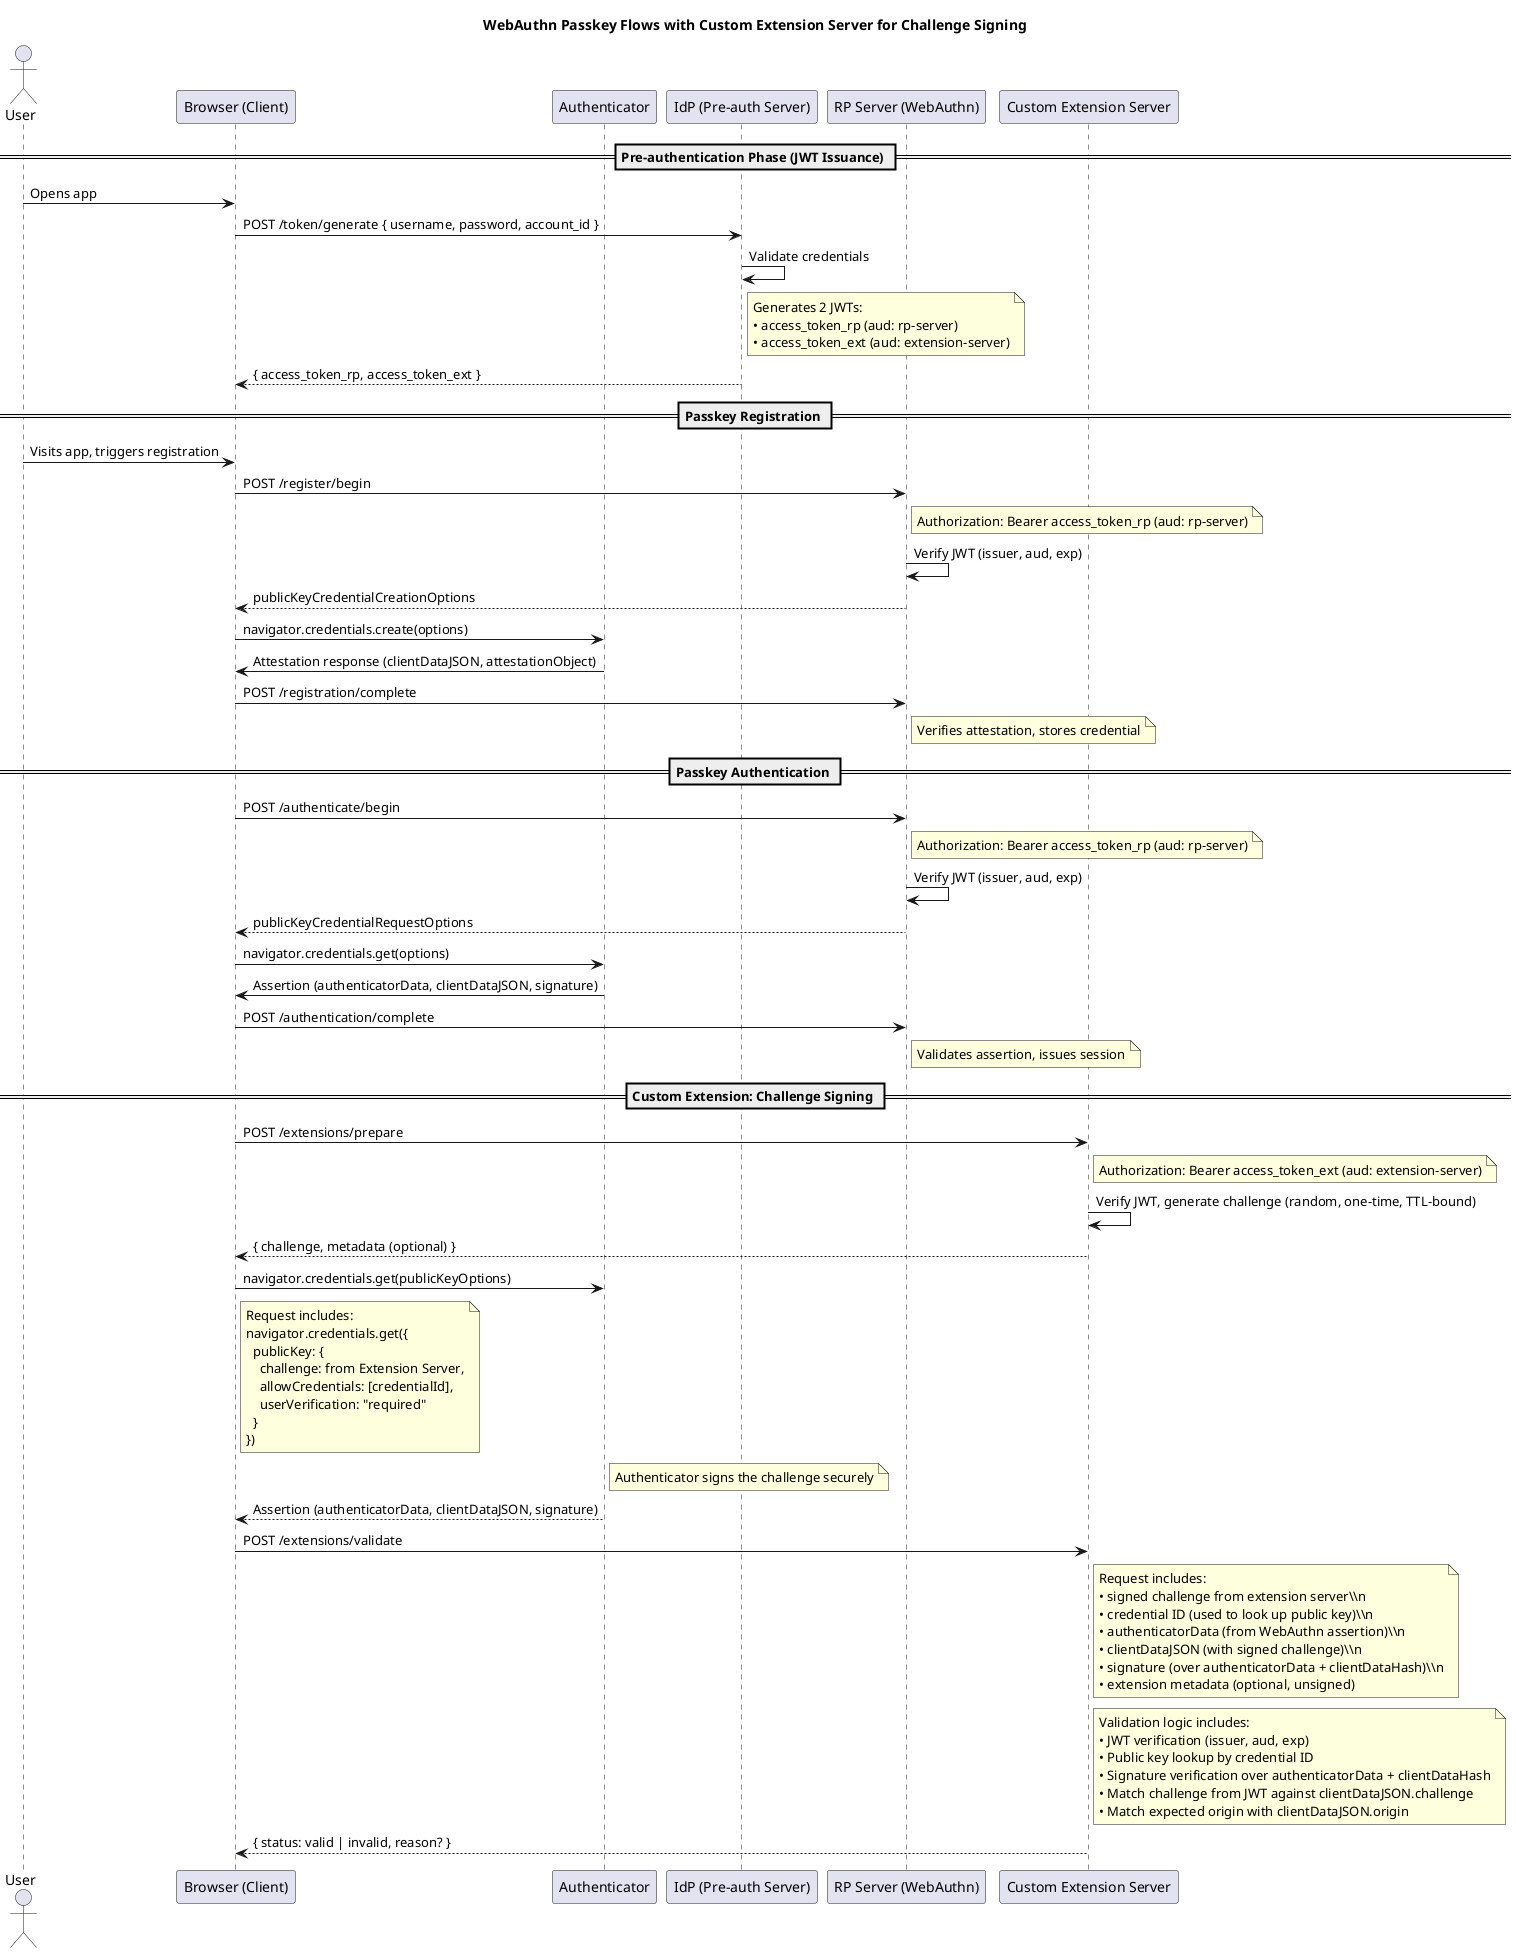 @startuml
title WebAuthn Passkey Flows with Custom Extension Server for Challenge Signing

actor User
participant "Browser (Client)" as Browser
participant "Authenticator" as Auth
participant "IdP (Pre-auth Server)" as IdP
participant "RP Server (WebAuthn)" as RP
participant "Custom Extension Server" as ExtServer

== Pre-authentication Phase (JWT Issuance) ==
User -> Browser: Opens app
Browser -> IdP: POST /token/generate { username, password, account_id }
IdP -> IdP: Validate credentials
note right of IdP: Generates 2 JWTs:\n• access_token_rp (aud: rp-server)\n• access_token_ext (aud: extension-server)
IdP --> Browser: { access_token_rp, access_token_ext }

== Passkey Registration ==
User -> Browser: Visits app, triggers registration
Browser -> RP: POST /register/begin
note right of RP: Authorization: Bearer access_token_rp (aud: rp-server)
RP -> RP: Verify JWT (issuer, aud, exp)
RP --> Browser: publicKeyCredentialCreationOptions
Browser -> Auth: navigator.credentials.create(options)
Auth -> Browser: Attestation response (clientDataJSON, attestationObject)
Browser -> RP: POST /registration/complete
note right of RP: Verifies attestation, stores credential

== Passkey Authentication ==
Browser -> RP: POST /authenticate/begin
note right of RP: Authorization: Bearer access_token_rp (aud: rp-server)
RP -> RP: Verify JWT (issuer, aud, exp)
RP --> Browser: publicKeyCredentialRequestOptions
Browser -> Auth: navigator.credentials.get(options)
Auth -> Browser: Assertion (authenticatorData, clientDataJSON, signature)
Browser -> RP: POST /authentication/complete
note right of RP: Validates assertion, issues session

== Custom Extension: Challenge Signing ==
Browser -> ExtServer: POST /extensions/prepare
note right of ExtServer: Authorization: Bearer access_token_ext (aud: extension-server)
ExtServer -> ExtServer: Verify JWT, generate challenge (random, one-time, TTL-bound)
ExtServer --> Browser: { challenge, metadata (optional) }

Browser -> Auth: navigator.credentials.get(publicKeyOptions)
note right of Browser
Request includes:
navigator.credentials.get({
  publicKey: {
    challenge: from Extension Server,
    allowCredentials: [credentialId],
    userVerification: "required"
  }
})
end note

note right of Auth: Authenticator signs the challenge securely
Auth --> Browser: Assertion (authenticatorData, clientDataJSON, signature)

Browser -> ExtServer: POST /extensions/validate
note right of ExtServer
Request includes:
• signed challenge from extension server\\n
• credential ID (used to look up public key)\\n
• authenticatorData (from WebAuthn assertion)\\n
• clientDataJSON (with signed challenge)\\n
• signature (over authenticatorData + clientDataHash)\\n
• extension metadata (optional, unsigned)
end note

note right of ExtServer
Validation logic includes:
• JWT verification (issuer, aud, exp)
• Public key lookup by credential ID
• Signature verification over authenticatorData + clientDataHash
• Match challenge from JWT against clientDataJSON.challenge
• Match expected origin with clientDataJSON.origin
end note
ExtServer --> Browser: { status: valid | invalid, reason? }
@enduml
